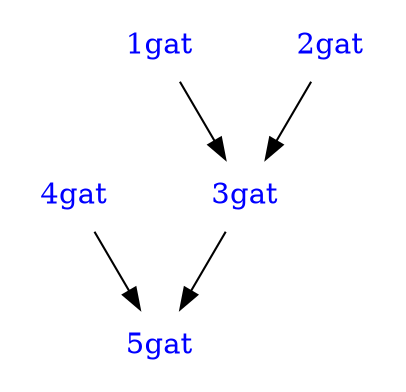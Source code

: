 digraph Netlist { 
"5gat" [image="AND.gif" color="white" fontcolor = blue];
"4gat" [color="white" fontcolor = blue];
"3gat" [image="NAND.gif" color="white" fontcolor = blue];
"1gat" [color="white" fontcolor = blue];
"2gat" [color="white" fontcolor = blue];
"2gat" -> "3gat";
"4gat" -> "5gat";
"1gat" -> "3gat";
"3gat" -> "5gat";
} 
